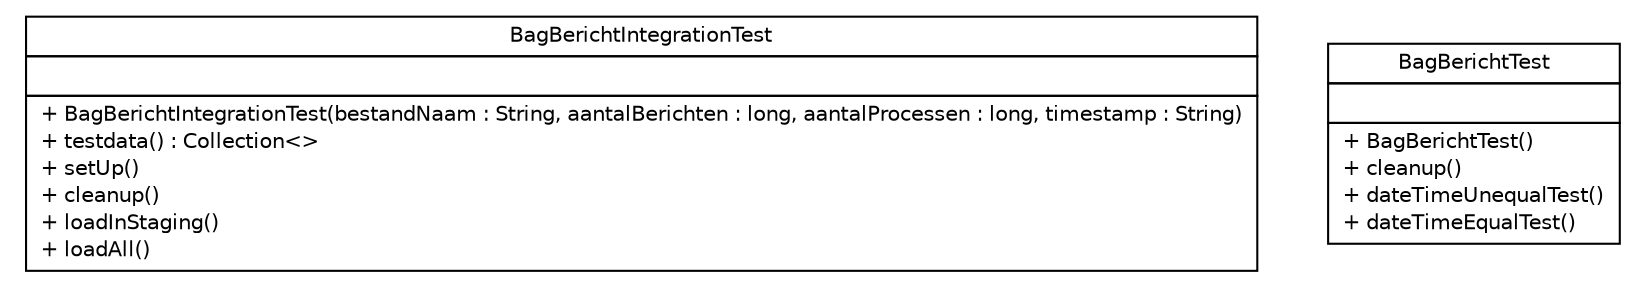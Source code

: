 #!/usr/local/bin/dot
#
# Class diagram 
# Generated by UMLGraph version R5_6-24-gf6e263 (http://www.umlgraph.org/)
#

digraph G {
	edge [fontname="Helvetica",fontsize=10,labelfontname="Helvetica",labelfontsize=10];
	node [fontname="Helvetica",fontsize=10,shape=plaintext];
	nodesep=0.25;
	ranksep=0.5;
	// nl.b3p.brmo.loader.entity.BagBerichtIntegrationTest
	c87 [label=<<table title="nl.b3p.brmo.loader.entity.BagBerichtIntegrationTest" border="0" cellborder="1" cellspacing="0" cellpadding="2" port="p" href="./BagBerichtIntegrationTest.html">
		<tr><td><table border="0" cellspacing="0" cellpadding="1">
<tr><td align="center" balign="center"> BagBerichtIntegrationTest </td></tr>
		</table></td></tr>
		<tr><td><table border="0" cellspacing="0" cellpadding="1">
<tr><td align="left" balign="left">  </td></tr>
		</table></td></tr>
		<tr><td><table border="0" cellspacing="0" cellpadding="1">
<tr><td align="left" balign="left"> + BagBerichtIntegrationTest(bestandNaam : String, aantalBerichten : long, aantalProcessen : long, timestamp : String) </td></tr>
<tr><td align="left" balign="left"> + testdata() : Collection&lt;&gt; </td></tr>
<tr><td align="left" balign="left"> + setUp() </td></tr>
<tr><td align="left" balign="left"> + cleanup() </td></tr>
<tr><td align="left" balign="left"> + loadInStaging() </td></tr>
<tr><td align="left" balign="left"> + loadAll() </td></tr>
		</table></td></tr>
		</table>>, URL="./BagBerichtIntegrationTest.html", fontname="Helvetica", fontcolor="black", fontsize=10.0];
	// nl.b3p.brmo.loader.entity.BagBerichtTest
	c88 [label=<<table title="nl.b3p.brmo.loader.entity.BagBerichtTest" border="0" cellborder="1" cellspacing="0" cellpadding="2" port="p" href="./BagBerichtTest.html">
		<tr><td><table border="0" cellspacing="0" cellpadding="1">
<tr><td align="center" balign="center"> BagBerichtTest </td></tr>
		</table></td></tr>
		<tr><td><table border="0" cellspacing="0" cellpadding="1">
<tr><td align="left" balign="left">  </td></tr>
		</table></td></tr>
		<tr><td><table border="0" cellspacing="0" cellpadding="1">
<tr><td align="left" balign="left"> + BagBerichtTest() </td></tr>
<tr><td align="left" balign="left"> + cleanup() </td></tr>
<tr><td align="left" balign="left"> + dateTimeUnequalTest() </td></tr>
<tr><td align="left" balign="left"> + dateTimeEqualTest() </td></tr>
		</table></td></tr>
		</table>>, URL="./BagBerichtTest.html", fontname="Helvetica", fontcolor="black", fontsize=10.0];
}

